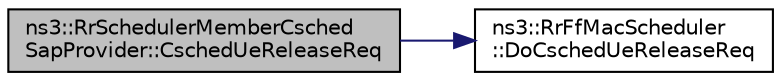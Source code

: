 digraph "ns3::RrSchedulerMemberCschedSapProvider::CschedUeReleaseReq"
{
  edge [fontname="Helvetica",fontsize="10",labelfontname="Helvetica",labelfontsize="10"];
  node [fontname="Helvetica",fontsize="10",shape=record];
  rankdir="LR";
  Node1 [label="ns3::RrSchedulerMemberCsched\lSapProvider::CschedUeReleaseReq",height=0.2,width=0.4,color="black", fillcolor="grey75", style="filled", fontcolor="black"];
  Node1 -> Node2 [color="midnightblue",fontsize="10",style="solid"];
  Node2 [label="ns3::RrFfMacScheduler\l::DoCschedUeReleaseReq",height=0.2,width=0.4,color="black", fillcolor="white", style="filled",URL="$d4/d44/classns3_1_1RrFfMacScheduler.html#a908973f6b1f82083db6ba005c4d9d761"];
}
